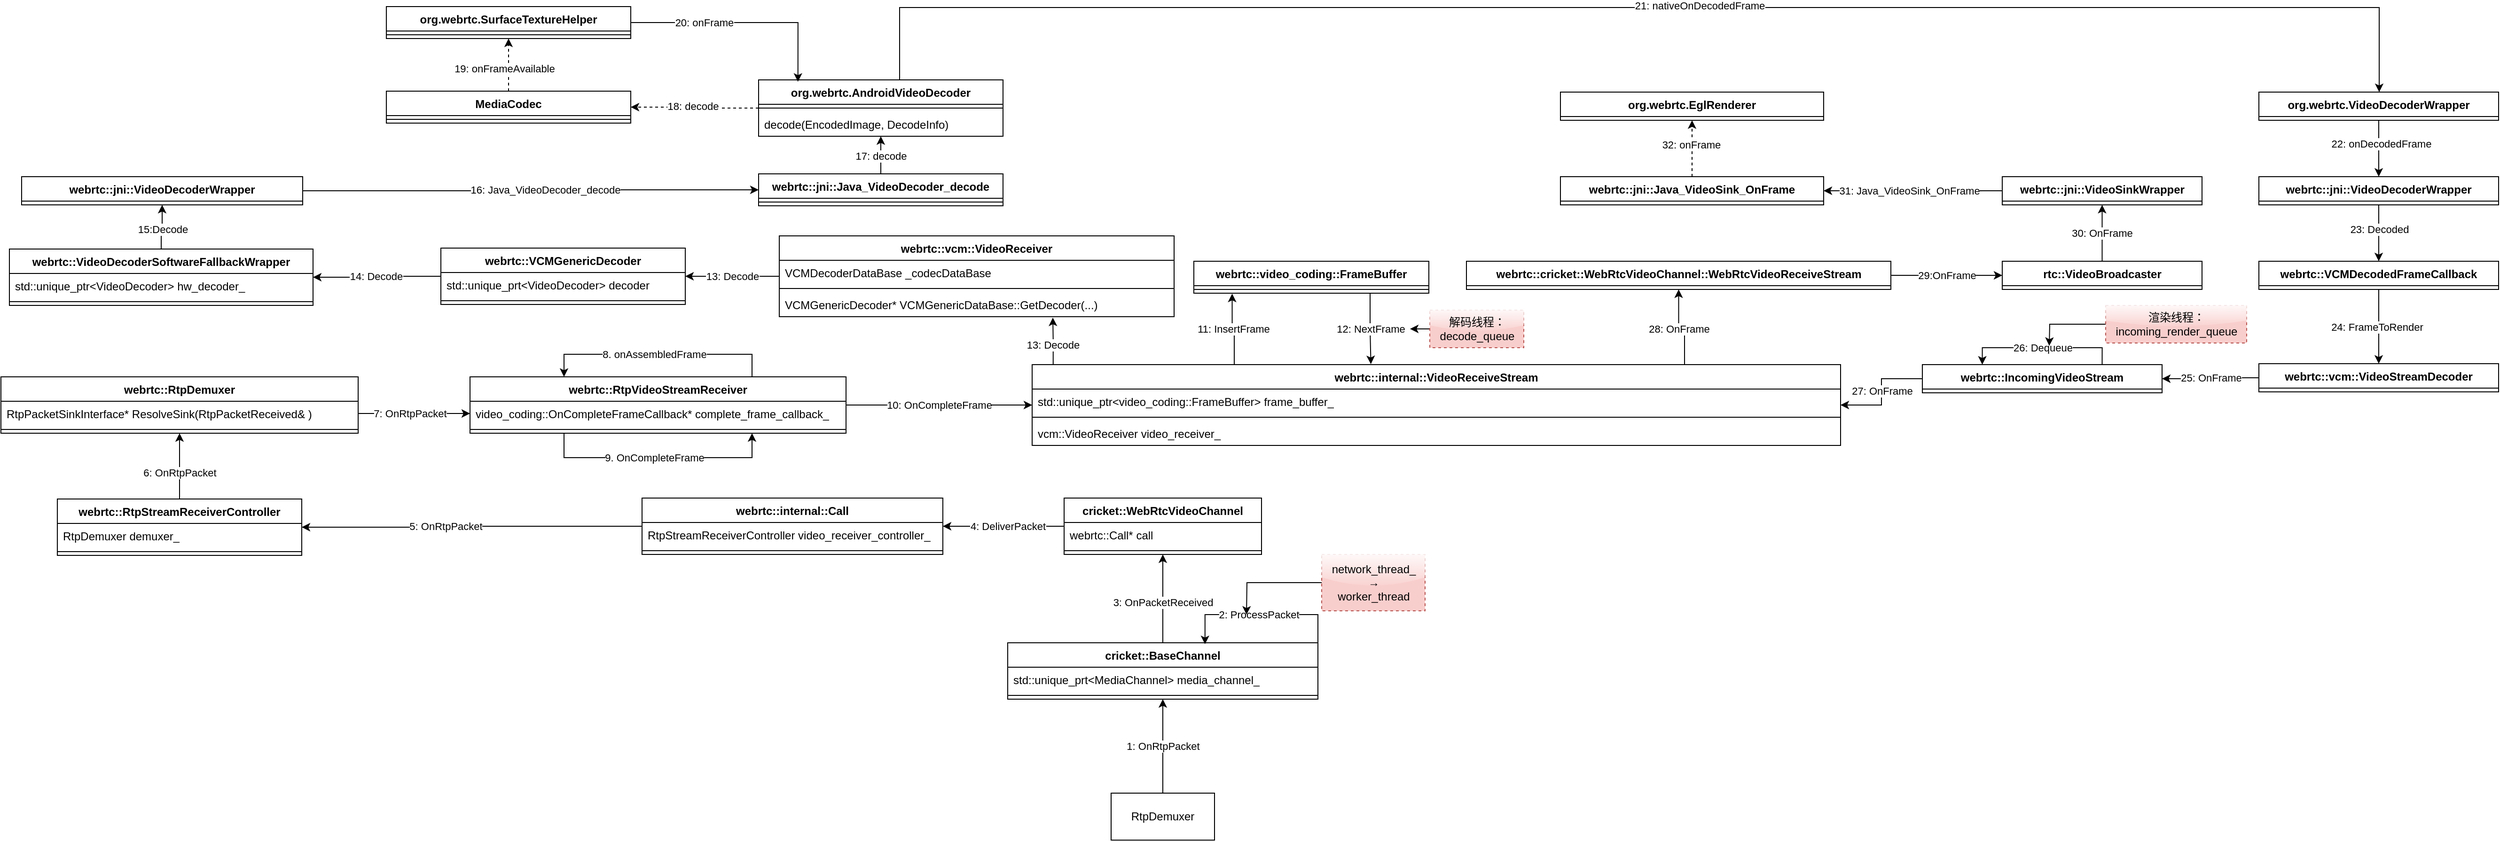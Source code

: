 <mxfile version="21.2.9" type="github">
  <diagram name="第 1 页" id="Y91na4Gqch_BXD1U8QAK">
    <mxGraphModel dx="2049" dy="1944" grid="1" gridSize="10" guides="1" tooltips="1" connect="1" arrows="1" fold="1" page="1" pageScale="1" pageWidth="827" pageHeight="1169" math="0" shadow="0">
      <root>
        <mxCell id="0" />
        <mxCell id="1" parent="0" />
        <mxCell id="4hhniNHDBgQG4xEoEFMH-8" style="edgeStyle=orthogonalEdgeStyle;rounded=0;orthogonalLoop=1;jettySize=auto;html=1;" edge="1" parent="1" source="WFpVP7fEPTeog7pK3lov-11" target="WFpVP7fEPTeog7pK3lov-22">
          <mxGeometry relative="1" as="geometry" />
        </mxCell>
        <mxCell id="4hhniNHDBgQG4xEoEFMH-9" value="3: OnPacketReceived" style="edgeLabel;html=1;align=center;verticalAlign=middle;resizable=0;points=[];" vertex="1" connectable="0" parent="4hhniNHDBgQG4xEoEFMH-8">
          <mxGeometry x="-0.074" relative="1" as="geometry">
            <mxPoint as="offset" />
          </mxGeometry>
        </mxCell>
        <mxCell id="WFpVP7fEPTeog7pK3lov-11" value="cricket::BaseChannel" style="swimlane;fontStyle=1;align=center;verticalAlign=top;childLayout=stackLayout;horizontal=1;startSize=26;horizontalStack=0;resizeParent=1;resizeParentMax=0;resizeLast=0;collapsible=1;marginBottom=0;whiteSpace=wrap;html=1;" parent="1" vertex="1">
          <mxGeometry x="732" y="666" width="330" height="60" as="geometry">
            <mxRectangle x="810" y="586" width="210" height="30" as="alternateBounds" />
          </mxGeometry>
        </mxCell>
        <mxCell id="WFpVP7fEPTeog7pK3lov-12" value="std::unique_prt&amp;lt;MediaChannel&amp;gt; media_channel_" style="text;strokeColor=none;fillColor=none;align=left;verticalAlign=top;spacingLeft=4;spacingRight=4;overflow=hidden;rotatable=0;points=[[0,0.5],[1,0.5]];portConstraint=eastwest;whiteSpace=wrap;html=1;" parent="WFpVP7fEPTeog7pK3lov-11" vertex="1">
          <mxGeometry y="26" width="330" height="26" as="geometry" />
        </mxCell>
        <mxCell id="WFpVP7fEPTeog7pK3lov-13" value="" style="line;strokeWidth=1;fillColor=none;align=left;verticalAlign=middle;spacingTop=-1;spacingLeft=3;spacingRight=3;rotatable=0;labelPosition=right;points=[];portConstraint=eastwest;strokeColor=inherit;" parent="WFpVP7fEPTeog7pK3lov-11" vertex="1">
          <mxGeometry y="52" width="330" height="8" as="geometry" />
        </mxCell>
        <mxCell id="WFpVP7fEPTeog7pK3lov-17" value="1: OnRtpPacket" style="edgeStyle=orthogonalEdgeStyle;rounded=0;orthogonalLoop=1;jettySize=auto;html=1;" parent="1" source="WFpVP7fEPTeog7pK3lov-16" target="WFpVP7fEPTeog7pK3lov-11" edge="1">
          <mxGeometry relative="1" as="geometry" />
        </mxCell>
        <mxCell id="WFpVP7fEPTeog7pK3lov-16" value="RtpDemuxer" style="html=1;whiteSpace=wrap;" parent="1" vertex="1">
          <mxGeometry x="842" y="826" width="110" height="50" as="geometry" />
        </mxCell>
        <mxCell id="WFpVP7fEPTeog7pK3lov-32" style="edgeStyle=orthogonalEdgeStyle;rounded=0;orthogonalLoop=1;jettySize=auto;html=1;" parent="1" source="WFpVP7fEPTeog7pK3lov-22" target="WFpVP7fEPTeog7pK3lov-28" edge="1">
          <mxGeometry relative="1" as="geometry" />
        </mxCell>
        <mxCell id="WFpVP7fEPTeog7pK3lov-33" value="4: DeliverPacket" style="edgeLabel;html=1;align=center;verticalAlign=middle;resizable=0;points=[];" parent="WFpVP7fEPTeog7pK3lov-32" vertex="1" connectable="0">
          <mxGeometry x="-0.257" y="2" relative="1" as="geometry">
            <mxPoint x="-12" y="-2" as="offset" />
          </mxGeometry>
        </mxCell>
        <mxCell id="WFpVP7fEPTeog7pK3lov-22" value="cricket::WebRtcVideoChannel" style="swimlane;fontStyle=1;align=center;verticalAlign=top;childLayout=stackLayout;horizontal=1;startSize=26;horizontalStack=0;resizeParent=1;resizeParentMax=0;resizeLast=0;collapsible=1;marginBottom=0;whiteSpace=wrap;html=1;" parent="1" vertex="1">
          <mxGeometry x="792" y="512" width="210" height="60" as="geometry">
            <mxRectangle x="800" y="461" width="230" height="30" as="alternateBounds" />
          </mxGeometry>
        </mxCell>
        <mxCell id="WFpVP7fEPTeog7pK3lov-23" value="webrtc::Call* call" style="text;strokeColor=none;fillColor=none;align=left;verticalAlign=top;spacingLeft=4;spacingRight=4;overflow=hidden;rotatable=0;points=[[0,0.5],[1,0.5]];portConstraint=eastwest;whiteSpace=wrap;html=1;" parent="WFpVP7fEPTeog7pK3lov-22" vertex="1">
          <mxGeometry y="26" width="210" height="26" as="geometry" />
        </mxCell>
        <mxCell id="WFpVP7fEPTeog7pK3lov-24" value="" style="line;strokeWidth=1;fillColor=none;align=left;verticalAlign=middle;spacingTop=-1;spacingLeft=3;spacingRight=3;rotatable=0;labelPosition=right;points=[];portConstraint=eastwest;strokeColor=inherit;" parent="WFpVP7fEPTeog7pK3lov-22" vertex="1">
          <mxGeometry y="52" width="210" height="8" as="geometry" />
        </mxCell>
        <mxCell id="WFpVP7fEPTeog7pK3lov-38" style="edgeStyle=orthogonalEdgeStyle;rounded=0;orthogonalLoop=1;jettySize=auto;html=1;" parent="1" source="WFpVP7fEPTeog7pK3lov-28" target="WFpVP7fEPTeog7pK3lov-34" edge="1">
          <mxGeometry relative="1" as="geometry" />
        </mxCell>
        <mxCell id="WFpVP7fEPTeog7pK3lov-39" value="5: OnRtpPacket" style="edgeLabel;html=1;align=center;verticalAlign=middle;resizable=0;points=[];" parent="WFpVP7fEPTeog7pK3lov-38" vertex="1" connectable="0">
          <mxGeometry x="0.217" y="-4" relative="1" as="geometry">
            <mxPoint x="11" y="3" as="offset" />
          </mxGeometry>
        </mxCell>
        <mxCell id="WFpVP7fEPTeog7pK3lov-28" value="webrtc::internal::Call" style="swimlane;fontStyle=1;align=center;verticalAlign=top;childLayout=stackLayout;horizontal=1;startSize=26;horizontalStack=0;resizeParent=1;resizeParentMax=0;resizeLast=0;collapsible=1;marginBottom=0;whiteSpace=wrap;html=1;" parent="1" vertex="1">
          <mxGeometry x="343" y="512" width="320" height="60" as="geometry">
            <mxRectangle x="350" y="461" width="200" height="30" as="alternateBounds" />
          </mxGeometry>
        </mxCell>
        <mxCell id="WFpVP7fEPTeog7pK3lov-29" value="RtpStreamReceiverController video_receiver_controller_" style="text;strokeColor=none;fillColor=none;align=left;verticalAlign=top;spacingLeft=4;spacingRight=4;overflow=hidden;rotatable=0;points=[[0,0.5],[1,0.5]];portConstraint=eastwest;whiteSpace=wrap;html=1;" parent="WFpVP7fEPTeog7pK3lov-28" vertex="1">
          <mxGeometry y="26" width="320" height="26" as="geometry" />
        </mxCell>
        <mxCell id="WFpVP7fEPTeog7pK3lov-30" value="" style="line;strokeWidth=1;fillColor=none;align=left;verticalAlign=middle;spacingTop=-1;spacingLeft=3;spacingRight=3;rotatable=0;labelPosition=right;points=[];portConstraint=eastwest;strokeColor=inherit;" parent="WFpVP7fEPTeog7pK3lov-28" vertex="1">
          <mxGeometry y="52" width="320" height="8" as="geometry" />
        </mxCell>
        <mxCell id="WFpVP7fEPTeog7pK3lov-44" style="edgeStyle=orthogonalEdgeStyle;rounded=0;orthogonalLoop=1;jettySize=auto;html=1;" parent="1" source="WFpVP7fEPTeog7pK3lov-34" target="WFpVP7fEPTeog7pK3lov-40" edge="1">
          <mxGeometry relative="1" as="geometry" />
        </mxCell>
        <mxCell id="WFpVP7fEPTeog7pK3lov-45" value="6: OnRtpPacket" style="edgeLabel;html=1;align=center;verticalAlign=middle;resizable=0;points=[];" parent="WFpVP7fEPTeog7pK3lov-44" vertex="1" connectable="0">
          <mxGeometry x="-0.18" relative="1" as="geometry">
            <mxPoint as="offset" />
          </mxGeometry>
        </mxCell>
        <mxCell id="WFpVP7fEPTeog7pK3lov-34" value="webrtc::RtpStreamReceiverController" style="swimlane;fontStyle=1;align=center;verticalAlign=top;childLayout=stackLayout;horizontal=1;startSize=26;horizontalStack=0;resizeParent=1;resizeParentMax=0;resizeLast=0;collapsible=1;marginBottom=0;whiteSpace=wrap;html=1;" parent="1" vertex="1">
          <mxGeometry x="-279" y="513" width="260" height="60" as="geometry">
            <mxRectangle x="-48" y="461" width="260" height="30" as="alternateBounds" />
          </mxGeometry>
        </mxCell>
        <mxCell id="WFpVP7fEPTeog7pK3lov-35" value="RtpDemuxer demuxer_" style="text;strokeColor=none;fillColor=none;align=left;verticalAlign=top;spacingLeft=4;spacingRight=4;overflow=hidden;rotatable=0;points=[[0,0.5],[1,0.5]];portConstraint=eastwest;whiteSpace=wrap;html=1;" parent="WFpVP7fEPTeog7pK3lov-34" vertex="1">
          <mxGeometry y="26" width="260" height="26" as="geometry" />
        </mxCell>
        <mxCell id="WFpVP7fEPTeog7pK3lov-36" value="" style="line;strokeWidth=1;fillColor=none;align=left;verticalAlign=middle;spacingTop=-1;spacingLeft=3;spacingRight=3;rotatable=0;labelPosition=right;points=[];portConstraint=eastwest;strokeColor=inherit;" parent="WFpVP7fEPTeog7pK3lov-34" vertex="1">
          <mxGeometry y="52" width="260" height="8" as="geometry" />
        </mxCell>
        <mxCell id="WFpVP7fEPTeog7pK3lov-40" value="webrtc::RtpDemuxer" style="swimlane;fontStyle=1;align=center;verticalAlign=top;childLayout=stackLayout;horizontal=1;startSize=26;horizontalStack=0;resizeParent=1;resizeParentMax=0;resizeLast=0;collapsible=1;marginBottom=0;whiteSpace=wrap;html=1;" parent="1" vertex="1">
          <mxGeometry x="-339" y="383" width="380" height="60" as="geometry">
            <mxRectangle x="-6" y="370" width="176" height="30" as="alternateBounds" />
          </mxGeometry>
        </mxCell>
        <mxCell id="WFpVP7fEPTeog7pK3lov-41" value="RtpPacketSinkInterface* ResolveSink(RtpPacketReceived&amp;amp; )" style="text;strokeColor=none;fillColor=none;align=left;verticalAlign=top;spacingLeft=4;spacingRight=4;overflow=hidden;rotatable=0;points=[[0,0.5],[1,0.5]];portConstraint=eastwest;whiteSpace=wrap;html=1;" parent="WFpVP7fEPTeog7pK3lov-40" vertex="1">
          <mxGeometry y="26" width="380" height="26" as="geometry" />
        </mxCell>
        <mxCell id="WFpVP7fEPTeog7pK3lov-42" value="" style="line;strokeWidth=1;fillColor=none;align=left;verticalAlign=middle;spacingTop=-1;spacingLeft=3;spacingRight=3;rotatable=0;labelPosition=right;points=[];portConstraint=eastwest;strokeColor=inherit;" parent="WFpVP7fEPTeog7pK3lov-40" vertex="1">
          <mxGeometry y="52" width="380" height="8" as="geometry" />
        </mxCell>
        <mxCell id="WFpVP7fEPTeog7pK3lov-56" value="10: OnCompleteFrame" style="edgeStyle=orthogonalEdgeStyle;rounded=0;orthogonalLoop=1;jettySize=auto;html=1;" parent="1" source="WFpVP7fEPTeog7pK3lov-46" target="WFpVP7fEPTeog7pK3lov-52" edge="1">
          <mxGeometry relative="1" as="geometry">
            <mxPoint x="880" y="385" as="targetPoint" />
          </mxGeometry>
        </mxCell>
        <mxCell id="WFpVP7fEPTeog7pK3lov-46" value="webrtc::RtpVideoStreamReceiver" style="swimlane;fontStyle=1;align=center;verticalAlign=top;childLayout=stackLayout;horizontal=1;startSize=26;horizontalStack=0;resizeParent=1;resizeParentMax=0;resizeLast=0;collapsible=1;marginBottom=0;whiteSpace=wrap;html=1;" parent="1" vertex="1">
          <mxGeometry x="160" y="383" width="400" height="60" as="geometry">
            <mxRectangle x="300" y="370" width="290" height="30" as="alternateBounds" />
          </mxGeometry>
        </mxCell>
        <mxCell id="WFpVP7fEPTeog7pK3lov-47" value="video_coding::OnCompleteFrameCallback* complete_frame_callback_" style="text;strokeColor=none;fillColor=none;align=left;verticalAlign=top;spacingLeft=4;spacingRight=4;overflow=hidden;rotatable=0;points=[[0,0.5],[1,0.5]];portConstraint=eastwest;whiteSpace=wrap;html=1;" parent="WFpVP7fEPTeog7pK3lov-46" vertex="1">
          <mxGeometry y="26" width="400" height="26" as="geometry" />
        </mxCell>
        <mxCell id="WFpVP7fEPTeog7pK3lov-48" value="" style="line;strokeWidth=1;fillColor=none;align=left;verticalAlign=middle;spacingTop=-1;spacingLeft=3;spacingRight=3;rotatable=0;labelPosition=right;points=[];portConstraint=eastwest;strokeColor=inherit;" parent="WFpVP7fEPTeog7pK3lov-46" vertex="1">
          <mxGeometry y="52" width="400" height="8" as="geometry" />
        </mxCell>
        <mxCell id="WFpVP7fEPTeog7pK3lov-175" style="edgeStyle=orthogonalEdgeStyle;rounded=0;orthogonalLoop=1;jettySize=auto;html=1;exitX=0.026;exitY=0.033;exitDx=0;exitDy=0;exitPerimeter=0;" parent="1" source="WFpVP7fEPTeog7pK3lov-52" edge="1">
          <mxGeometry relative="1" as="geometry">
            <mxPoint x="780" y="320" as="targetPoint" />
          </mxGeometry>
        </mxCell>
        <mxCell id="4hhniNHDBgQG4xEoEFMH-16" value="13: Decode" style="edgeLabel;html=1;align=center;verticalAlign=middle;resizable=0;points=[];" vertex="1" connectable="0" parent="WFpVP7fEPTeog7pK3lov-175">
          <mxGeometry x="0.261" y="1" relative="1" as="geometry">
            <mxPoint y="9" as="offset" />
          </mxGeometry>
        </mxCell>
        <mxCell id="WFpVP7fEPTeog7pK3lov-192" style="edgeStyle=orthogonalEdgeStyle;rounded=0;orthogonalLoop=1;jettySize=auto;html=1;exitX=0.807;exitY=0;exitDx=0;exitDy=0;exitPerimeter=0;" parent="1" source="WFpVP7fEPTeog7pK3lov-52" target="WFpVP7fEPTeog7pK3lov-187" edge="1">
          <mxGeometry relative="1" as="geometry" />
        </mxCell>
        <mxCell id="WFpVP7fEPTeog7pK3lov-193" value="28: OnFrame" style="edgeLabel;html=1;align=center;verticalAlign=middle;resizable=0;points=[];" parent="WFpVP7fEPTeog7pK3lov-192" vertex="1" connectable="0">
          <mxGeometry x="0.472" y="2" relative="1" as="geometry">
            <mxPoint x="2" y="19" as="offset" />
          </mxGeometry>
        </mxCell>
        <mxCell id="WFpVP7fEPTeog7pK3lov-223" value="11: InsertFrame" style="edgeStyle=orthogonalEdgeStyle;rounded=0;orthogonalLoop=1;jettySize=auto;html=1;exitX=0.25;exitY=0;exitDx=0;exitDy=0;entryX=0.163;entryY=1.063;entryDx=0;entryDy=0;entryPerimeter=0;" parent="1" source="WFpVP7fEPTeog7pK3lov-52" edge="1" target="WFpVP7fEPTeog7pK3lov-81">
          <mxGeometry relative="1" as="geometry">
            <mxPoint x="972" y="300" as="targetPoint" />
          </mxGeometry>
        </mxCell>
        <mxCell id="WFpVP7fEPTeog7pK3lov-52" value="webrtc::internal::VideoReceiveStream" style="swimlane;fontStyle=1;align=center;verticalAlign=top;childLayout=stackLayout;horizontal=1;startSize=26;horizontalStack=0;resizeParent=1;resizeParentMax=0;resizeLast=0;collapsible=1;marginBottom=0;whiteSpace=wrap;html=1;" parent="1" vertex="1">
          <mxGeometry x="758" y="370" width="860" height="86" as="geometry">
            <mxRectangle x="760" y="370" width="850" height="30" as="alternateBounds" />
          </mxGeometry>
        </mxCell>
        <mxCell id="WFpVP7fEPTeog7pK3lov-53" value="std::unique_ptr&amp;lt;video_coding::FrameBuffer&amp;gt; frame_buffer_" style="text;strokeColor=none;fillColor=none;align=left;verticalAlign=top;spacingLeft=4;spacingRight=4;overflow=hidden;rotatable=0;points=[[0,0.5],[1,0.5]];portConstraint=eastwest;whiteSpace=wrap;html=1;" parent="WFpVP7fEPTeog7pK3lov-52" vertex="1">
          <mxGeometry y="26" width="860" height="26" as="geometry" />
        </mxCell>
        <mxCell id="WFpVP7fEPTeog7pK3lov-54" value="" style="line;strokeWidth=1;fillColor=none;align=left;verticalAlign=middle;spacingTop=-1;spacingLeft=3;spacingRight=3;rotatable=0;labelPosition=right;points=[];portConstraint=eastwest;strokeColor=inherit;" parent="WFpVP7fEPTeog7pK3lov-52" vertex="1">
          <mxGeometry y="52" width="860" height="8" as="geometry" />
        </mxCell>
        <mxCell id="WFpVP7fEPTeog7pK3lov-55" value="vcm::VideoReceiver video_receiver_" style="text;strokeColor=none;fillColor=none;align=left;verticalAlign=top;spacingLeft=4;spacingRight=4;overflow=hidden;rotatable=0;points=[[0,0.5],[1,0.5]];portConstraint=eastwest;whiteSpace=wrap;html=1;" parent="WFpVP7fEPTeog7pK3lov-52" vertex="1">
          <mxGeometry y="60" width="860" height="26" as="geometry" />
        </mxCell>
        <mxCell id="WFpVP7fEPTeog7pK3lov-78" value="13: Decode" style="edgeStyle=orthogonalEdgeStyle;rounded=0;orthogonalLoop=1;jettySize=auto;html=1;" parent="1" source="WFpVP7fEPTeog7pK3lov-68" target="WFpVP7fEPTeog7pK3lov-74" edge="1">
          <mxGeometry relative="1" as="geometry" />
        </mxCell>
        <mxCell id="WFpVP7fEPTeog7pK3lov-68" value="webrtc::vcm::VideoReceiver" style="swimlane;fontStyle=1;align=center;verticalAlign=top;childLayout=stackLayout;horizontal=1;startSize=26;horizontalStack=0;resizeParent=1;resizeParentMax=0;resizeLast=0;collapsible=1;marginBottom=0;whiteSpace=wrap;html=1;" parent="1" vertex="1">
          <mxGeometry x="489" y="233" width="420" height="86" as="geometry">
            <mxRectangle x="650" y="260" width="263" height="30" as="alternateBounds" />
          </mxGeometry>
        </mxCell>
        <mxCell id="WFpVP7fEPTeog7pK3lov-69" value="VCMDecoderDataBase _codecDataBase" style="text;strokeColor=none;fillColor=none;align=left;verticalAlign=top;spacingLeft=4;spacingRight=4;overflow=hidden;rotatable=0;points=[[0,0.5],[1,0.5]];portConstraint=eastwest;whiteSpace=wrap;html=1;" parent="WFpVP7fEPTeog7pK3lov-68" vertex="1">
          <mxGeometry y="26" width="420" height="26" as="geometry" />
        </mxCell>
        <mxCell id="WFpVP7fEPTeog7pK3lov-70" value="" style="line;strokeWidth=1;fillColor=none;align=left;verticalAlign=middle;spacingTop=-1;spacingLeft=3;spacingRight=3;rotatable=0;labelPosition=right;points=[];portConstraint=eastwest;strokeColor=inherit;" parent="WFpVP7fEPTeog7pK3lov-68" vertex="1">
          <mxGeometry y="52" width="420" height="8" as="geometry" />
        </mxCell>
        <mxCell id="WFpVP7fEPTeog7pK3lov-71" value="VCMGenericDecoder* VCMGenericDataBase::GetDecoder(...)" style="text;strokeColor=none;fillColor=none;align=left;verticalAlign=top;spacingLeft=4;spacingRight=4;overflow=hidden;rotatable=0;points=[[0,0.5],[1,0.5]];portConstraint=eastwest;whiteSpace=wrap;html=1;" parent="WFpVP7fEPTeog7pK3lov-68" vertex="1">
          <mxGeometry y="60" width="420" height="26" as="geometry" />
        </mxCell>
        <mxCell id="WFpVP7fEPTeog7pK3lov-101" style="edgeStyle=orthogonalEdgeStyle;rounded=0;orthogonalLoop=1;jettySize=auto;html=1;" parent="1" source="WFpVP7fEPTeog7pK3lov-74" target="WFpVP7fEPTeog7pK3lov-97" edge="1">
          <mxGeometry relative="1" as="geometry" />
        </mxCell>
        <mxCell id="WFpVP7fEPTeog7pK3lov-102" value="14: Decode" style="edgeLabel;html=1;align=center;verticalAlign=middle;resizable=0;points=[];" parent="WFpVP7fEPTeog7pK3lov-101" vertex="1" connectable="0">
          <mxGeometry x="-0.148" y="4" relative="1" as="geometry">
            <mxPoint x="-11" y="-4" as="offset" />
          </mxGeometry>
        </mxCell>
        <mxCell id="WFpVP7fEPTeog7pK3lov-74" value="webrtc::VCMGenericDecoder" style="swimlane;fontStyle=1;align=center;verticalAlign=top;childLayout=stackLayout;horizontal=1;startSize=26;horizontalStack=0;resizeParent=1;resizeParentMax=0;resizeLast=0;collapsible=1;marginBottom=0;whiteSpace=wrap;html=1;" parent="1" vertex="1">
          <mxGeometry x="129" y="246" width="260" height="60" as="geometry">
            <mxRectangle x="140" y="260" width="203" height="30" as="alternateBounds" />
          </mxGeometry>
        </mxCell>
        <mxCell id="WFpVP7fEPTeog7pK3lov-75" value="std::unique_prt&amp;lt;VideoDecoder&amp;gt; decoder" style="text;strokeColor=none;fillColor=none;align=left;verticalAlign=top;spacingLeft=4;spacingRight=4;overflow=hidden;rotatable=0;points=[[0,0.5],[1,0.5]];portConstraint=eastwest;whiteSpace=wrap;html=1;" parent="WFpVP7fEPTeog7pK3lov-74" vertex="1">
          <mxGeometry y="26" width="260" height="26" as="geometry" />
        </mxCell>
        <mxCell id="WFpVP7fEPTeog7pK3lov-76" value="" style="line;strokeWidth=1;fillColor=none;align=left;verticalAlign=middle;spacingTop=-1;spacingLeft=3;spacingRight=3;rotatable=0;labelPosition=right;points=[];portConstraint=eastwest;strokeColor=inherit;" parent="WFpVP7fEPTeog7pK3lov-74" vertex="1">
          <mxGeometry y="52" width="260" height="8" as="geometry" />
        </mxCell>
        <mxCell id="4hhniNHDBgQG4xEoEFMH-14" value="12: NextFrame" style="edgeStyle=orthogonalEdgeStyle;rounded=0;orthogonalLoop=1;jettySize=auto;html=1;exitX=0.75;exitY=1;exitDx=0;exitDy=0;entryX=0.419;entryY=-0.006;entryDx=0;entryDy=0;entryPerimeter=0;" edge="1" parent="1" source="WFpVP7fEPTeog7pK3lov-79" target="WFpVP7fEPTeog7pK3lov-52">
          <mxGeometry relative="1" as="geometry" />
        </mxCell>
        <mxCell id="WFpVP7fEPTeog7pK3lov-79" value="webrtc::video_coding::FrameBuffer" style="swimlane;fontStyle=1;align=center;verticalAlign=top;childLayout=stackLayout;horizontal=1;startSize=26;horizontalStack=0;resizeParent=1;resizeParentMax=0;resizeLast=0;collapsible=1;marginBottom=0;whiteSpace=wrap;html=1;" parent="1" vertex="1">
          <mxGeometry x="930" y="260" width="250" height="34" as="geometry">
            <mxRectangle x="930" y="260" width="240" height="30" as="alternateBounds" />
          </mxGeometry>
        </mxCell>
        <mxCell id="WFpVP7fEPTeog7pK3lov-81" value="" style="line;strokeWidth=1;fillColor=none;align=left;verticalAlign=middle;spacingTop=-1;spacingLeft=3;spacingRight=3;rotatable=0;labelPosition=right;points=[];portConstraint=eastwest;strokeColor=inherit;" parent="WFpVP7fEPTeog7pK3lov-79" vertex="1">
          <mxGeometry y="26" width="250" height="8" as="geometry" />
        </mxCell>
        <mxCell id="WFpVP7fEPTeog7pK3lov-107" style="edgeStyle=orthogonalEdgeStyle;rounded=0;orthogonalLoop=1;jettySize=auto;html=1;" parent="1" source="WFpVP7fEPTeog7pK3lov-97" target="WFpVP7fEPTeog7pK3lov-103" edge="1">
          <mxGeometry relative="1" as="geometry" />
        </mxCell>
        <mxCell id="WFpVP7fEPTeog7pK3lov-108" value="15:Decode" style="edgeLabel;html=1;align=center;verticalAlign=middle;resizable=0;points=[];" parent="WFpVP7fEPTeog7pK3lov-107" vertex="1" connectable="0">
          <mxGeometry x="-0.017" y="-2" relative="1" as="geometry">
            <mxPoint x="1" as="offset" />
          </mxGeometry>
        </mxCell>
        <mxCell id="WFpVP7fEPTeog7pK3lov-97" value="webrtc::VideoDecoderSoftwareFallbackWrapper" style="swimlane;fontStyle=1;align=center;verticalAlign=top;childLayout=stackLayout;horizontal=1;startSize=26;horizontalStack=0;resizeParent=1;resizeParentMax=0;resizeLast=0;collapsible=1;marginBottom=0;whiteSpace=wrap;html=1;" parent="1" vertex="1">
          <mxGeometry x="-330" y="247" width="323" height="60" as="geometry">
            <mxRectangle x="-267" y="262" width="299" height="30" as="alternateBounds" />
          </mxGeometry>
        </mxCell>
        <mxCell id="WFpVP7fEPTeog7pK3lov-98" value="std::unique_ptr&amp;lt;VideoDecoder&amp;gt; hw_decoder_" style="text;strokeColor=none;fillColor=none;align=left;verticalAlign=top;spacingLeft=4;spacingRight=4;overflow=hidden;rotatable=0;points=[[0,0.5],[1,0.5]];portConstraint=eastwest;whiteSpace=wrap;html=1;" parent="WFpVP7fEPTeog7pK3lov-97" vertex="1">
          <mxGeometry y="26" width="323" height="26" as="geometry" />
        </mxCell>
        <mxCell id="WFpVP7fEPTeog7pK3lov-99" value="" style="line;strokeWidth=1;fillColor=none;align=left;verticalAlign=middle;spacingTop=-1;spacingLeft=3;spacingRight=3;rotatable=0;labelPosition=right;points=[];portConstraint=eastwest;strokeColor=inherit;" parent="WFpVP7fEPTeog7pK3lov-97" vertex="1">
          <mxGeometry y="52" width="323" height="8" as="geometry" />
        </mxCell>
        <mxCell id="WFpVP7fEPTeog7pK3lov-113" style="edgeStyle=orthogonalEdgeStyle;rounded=0;orthogonalLoop=1;jettySize=auto;html=1;" parent="1" source="WFpVP7fEPTeog7pK3lov-103" target="WFpVP7fEPTeog7pK3lov-109" edge="1">
          <mxGeometry relative="1" as="geometry">
            <mxPoint x="246" y="185" as="targetPoint" />
          </mxGeometry>
        </mxCell>
        <mxCell id="WFpVP7fEPTeog7pK3lov-114" value="16: Java_VideoDecoder_decode" style="edgeLabel;html=1;align=center;verticalAlign=middle;resizable=0;points=[];" parent="WFpVP7fEPTeog7pK3lov-113" vertex="1" connectable="0">
          <mxGeometry x="0.099" y="1" relative="1" as="geometry">
            <mxPoint x="-8" y="1" as="offset" />
          </mxGeometry>
        </mxCell>
        <mxCell id="WFpVP7fEPTeog7pK3lov-103" value="webrtc::jni::VideoDecoderWrapper" style="swimlane;fontStyle=1;align=center;verticalAlign=top;childLayout=stackLayout;horizontal=1;startSize=26;horizontalStack=0;resizeParent=1;resizeParentMax=0;resizeLast=0;collapsible=1;marginBottom=0;whiteSpace=wrap;html=1;" parent="1" vertex="1" collapsed="1">
          <mxGeometry x="-317" y="170" width="299" height="30" as="geometry">
            <mxRectangle x="200" y="460" width="260" height="86" as="alternateBounds" />
          </mxGeometry>
        </mxCell>
        <mxCell id="WFpVP7fEPTeog7pK3lov-104" value="+ field: type" style="text;strokeColor=none;fillColor=none;align=left;verticalAlign=top;spacingLeft=4;spacingRight=4;overflow=hidden;rotatable=0;points=[[0,0.5],[1,0.5]];portConstraint=eastwest;whiteSpace=wrap;html=1;" parent="WFpVP7fEPTeog7pK3lov-103" vertex="1">
          <mxGeometry y="26" width="260" height="26" as="geometry" />
        </mxCell>
        <mxCell id="WFpVP7fEPTeog7pK3lov-105" value="" style="line;strokeWidth=1;fillColor=none;align=left;verticalAlign=middle;spacingTop=-1;spacingLeft=3;spacingRight=3;rotatable=0;labelPosition=right;points=[];portConstraint=eastwest;strokeColor=inherit;" parent="WFpVP7fEPTeog7pK3lov-103" vertex="1">
          <mxGeometry y="52" width="260" height="8" as="geometry" />
        </mxCell>
        <mxCell id="WFpVP7fEPTeog7pK3lov-106" value="+ method(type): type" style="text;strokeColor=none;fillColor=none;align=left;verticalAlign=top;spacingLeft=4;spacingRight=4;overflow=hidden;rotatable=0;points=[[0,0.5],[1,0.5]];portConstraint=eastwest;whiteSpace=wrap;html=1;" parent="WFpVP7fEPTeog7pK3lov-103" vertex="1">
          <mxGeometry y="60" width="260" height="26" as="geometry" />
        </mxCell>
        <mxCell id="WFpVP7fEPTeog7pK3lov-217" style="edgeStyle=orthogonalEdgeStyle;rounded=0;orthogonalLoop=1;jettySize=auto;html=1;" parent="1" source="WFpVP7fEPTeog7pK3lov-109" target="WFpVP7fEPTeog7pK3lov-115" edge="1">
          <mxGeometry relative="1" as="geometry" />
        </mxCell>
        <mxCell id="WFpVP7fEPTeog7pK3lov-218" value="17: decode" style="edgeLabel;html=1;align=center;verticalAlign=middle;resizable=0;points=[];" parent="WFpVP7fEPTeog7pK3lov-217" vertex="1" connectable="0">
          <mxGeometry x="-0.237" y="-1" relative="1" as="geometry">
            <mxPoint x="-1" y="-4" as="offset" />
          </mxGeometry>
        </mxCell>
        <mxCell id="WFpVP7fEPTeog7pK3lov-109" value="webrtc::jni::Java_VideoDecoder_decode" style="swimlane;fontStyle=1;align=center;verticalAlign=top;childLayout=stackLayout;horizontal=1;startSize=26;horizontalStack=0;resizeParent=1;resizeParentMax=0;resizeLast=0;collapsible=1;marginBottom=0;whiteSpace=wrap;html=1;" parent="1" vertex="1">
          <mxGeometry x="467" y="167" width="260" height="34" as="geometry">
            <mxRectangle x="467" y="170" width="299" height="30" as="alternateBounds" />
          </mxGeometry>
        </mxCell>
        <mxCell id="WFpVP7fEPTeog7pK3lov-111" value="" style="line;strokeWidth=1;fillColor=none;align=left;verticalAlign=middle;spacingTop=-1;spacingLeft=3;spacingRight=3;rotatable=0;labelPosition=right;points=[];portConstraint=eastwest;strokeColor=inherit;" parent="WFpVP7fEPTeog7pK3lov-109" vertex="1">
          <mxGeometry y="26" width="260" height="8" as="geometry" />
        </mxCell>
        <mxCell id="WFpVP7fEPTeog7pK3lov-128" style="edgeStyle=orthogonalEdgeStyle;rounded=0;orthogonalLoop=1;jettySize=auto;html=1;dashed=1;" parent="1" source="WFpVP7fEPTeog7pK3lov-115" target="WFpVP7fEPTeog7pK3lov-124" edge="1">
          <mxGeometry relative="1" as="geometry" />
        </mxCell>
        <mxCell id="WFpVP7fEPTeog7pK3lov-129" value="18: decode" style="edgeLabel;html=1;align=center;verticalAlign=middle;resizable=0;points=[];" parent="WFpVP7fEPTeog7pK3lov-128" vertex="1" connectable="0">
          <mxGeometry x="-0.04" y="-1" relative="1" as="geometry">
            <mxPoint x="-4" y="-1" as="offset" />
          </mxGeometry>
        </mxCell>
        <mxCell id="WFpVP7fEPTeog7pK3lov-253" style="edgeStyle=orthogonalEdgeStyle;rounded=0;orthogonalLoop=1;jettySize=auto;html=1;" parent="1" source="WFpVP7fEPTeog7pK3lov-115" target="WFpVP7fEPTeog7pK3lov-140" edge="1">
          <mxGeometry relative="1" as="geometry">
            <Array as="points">
              <mxPoint x="617" y="-10" />
              <mxPoint x="2191" y="-10" />
            </Array>
          </mxGeometry>
        </mxCell>
        <mxCell id="WFpVP7fEPTeog7pK3lov-254" value="21: nativeOnDecodedFrame" style="edgeLabel;html=1;align=center;verticalAlign=middle;resizable=0;points=[];" parent="WFpVP7fEPTeog7pK3lov-253" vertex="1" connectable="0">
          <mxGeometry x="-0.313" y="3" relative="1" as="geometry">
            <mxPoint x="330" y="1" as="offset" />
          </mxGeometry>
        </mxCell>
        <mxCell id="WFpVP7fEPTeog7pK3lov-115" value="org.webrtc.AndroidVideoDecoder" style="swimlane;fontStyle=1;align=center;verticalAlign=top;childLayout=stackLayout;horizontal=1;startSize=26;horizontalStack=0;resizeParent=1;resizeParentMax=0;resizeLast=0;collapsible=1;marginBottom=0;whiteSpace=wrap;html=1;" parent="1" vertex="1">
          <mxGeometry x="467" y="67" width="260" height="60" as="geometry">
            <mxRectangle x="489" y="79" width="255" height="30" as="alternateBounds" />
          </mxGeometry>
        </mxCell>
        <mxCell id="WFpVP7fEPTeog7pK3lov-117" value="" style="line;strokeWidth=1;fillColor=none;align=left;verticalAlign=middle;spacingTop=-1;spacingLeft=3;spacingRight=3;rotatable=0;labelPosition=right;points=[];portConstraint=eastwest;strokeColor=inherit;" parent="WFpVP7fEPTeog7pK3lov-115" vertex="1">
          <mxGeometry y="26" width="260" height="8" as="geometry" />
        </mxCell>
        <mxCell id="WFpVP7fEPTeog7pK3lov-118" value="decode(EncodedImage, DecodeInfo)" style="text;strokeColor=none;fillColor=none;align=left;verticalAlign=top;spacingLeft=4;spacingRight=4;overflow=hidden;rotatable=0;points=[[0,0.5],[1,0.5]];portConstraint=eastwest;whiteSpace=wrap;html=1;" parent="WFpVP7fEPTeog7pK3lov-115" vertex="1">
          <mxGeometry y="34" width="260" height="26" as="geometry" />
        </mxCell>
        <mxCell id="WFpVP7fEPTeog7pK3lov-135" style="edgeStyle=orthogonalEdgeStyle;rounded=0;orthogonalLoop=1;jettySize=auto;html=1;dashed=1;" parent="1" source="WFpVP7fEPTeog7pK3lov-124" target="WFpVP7fEPTeog7pK3lov-131" edge="1">
          <mxGeometry relative="1" as="geometry" />
        </mxCell>
        <mxCell id="WFpVP7fEPTeog7pK3lov-136" value="19:&amp;nbsp;onFrameAvailable&amp;nbsp;" style="edgeLabel;html=1;align=center;verticalAlign=middle;resizable=0;points=[];" parent="WFpVP7fEPTeog7pK3lov-135" vertex="1" connectable="0">
          <mxGeometry x="-0.1" y="4" relative="1" as="geometry">
            <mxPoint x="1" y="1" as="offset" />
          </mxGeometry>
        </mxCell>
        <mxCell id="WFpVP7fEPTeog7pK3lov-124" value="MediaCodec" style="swimlane;fontStyle=1;align=center;verticalAlign=top;childLayout=stackLayout;horizontal=1;startSize=26;horizontalStack=0;resizeParent=1;resizeParentMax=0;resizeLast=0;collapsible=1;marginBottom=0;whiteSpace=wrap;html=1;" parent="1" vertex="1">
          <mxGeometry x="71" y="79" width="260" height="34" as="geometry">
            <mxRectangle x="139" y="79" width="125" height="30" as="alternateBounds" />
          </mxGeometry>
        </mxCell>
        <mxCell id="WFpVP7fEPTeog7pK3lov-126" value="" style="line;strokeWidth=1;fillColor=none;align=left;verticalAlign=middle;spacingTop=-1;spacingLeft=3;spacingRight=3;rotatable=0;labelPosition=right;points=[];portConstraint=eastwest;strokeColor=inherit;" parent="WFpVP7fEPTeog7pK3lov-124" vertex="1">
          <mxGeometry y="26" width="260" height="8" as="geometry" />
        </mxCell>
        <mxCell id="WFpVP7fEPTeog7pK3lov-226" style="edgeStyle=orthogonalEdgeStyle;rounded=0;orthogonalLoop=1;jettySize=auto;html=1;entryX=0.161;entryY=0.033;entryDx=0;entryDy=0;entryPerimeter=0;" parent="1" source="WFpVP7fEPTeog7pK3lov-131" target="WFpVP7fEPTeog7pK3lov-115" edge="1">
          <mxGeometry relative="1" as="geometry" />
        </mxCell>
        <mxCell id="WFpVP7fEPTeog7pK3lov-227" value="20: onFrame" style="edgeLabel;html=1;align=center;verticalAlign=middle;resizable=0;points=[];" parent="WFpVP7fEPTeog7pK3lov-226" vertex="1" connectable="0">
          <mxGeometry x="0.314" y="-1" relative="1" as="geometry">
            <mxPoint x="-81" y="-1" as="offset" />
          </mxGeometry>
        </mxCell>
        <mxCell id="WFpVP7fEPTeog7pK3lov-131" value="org.webrtc.SurfaceTextureHelper" style="swimlane;fontStyle=1;align=center;verticalAlign=top;childLayout=stackLayout;horizontal=1;startSize=26;horizontalStack=0;resizeParent=1;resizeParentMax=0;resizeLast=0;collapsible=1;marginBottom=0;whiteSpace=wrap;html=1;" parent="1" vertex="1">
          <mxGeometry x="71" y="-11" width="260" height="34" as="geometry">
            <mxRectangle x="74" y="-11" width="255" height="30" as="alternateBounds" />
          </mxGeometry>
        </mxCell>
        <mxCell id="WFpVP7fEPTeog7pK3lov-133" value="" style="line;strokeWidth=1;fillColor=none;align=left;verticalAlign=middle;spacingTop=-1;spacingLeft=3;spacingRight=3;rotatable=0;labelPosition=right;points=[];portConstraint=eastwest;strokeColor=inherit;" parent="WFpVP7fEPTeog7pK3lov-131" vertex="1">
          <mxGeometry y="26" width="260" height="8" as="geometry" />
        </mxCell>
        <mxCell id="WFpVP7fEPTeog7pK3lov-150" style="edgeStyle=orthogonalEdgeStyle;rounded=0;orthogonalLoop=1;jettySize=auto;html=1;" parent="1" source="WFpVP7fEPTeog7pK3lov-140" target="WFpVP7fEPTeog7pK3lov-146" edge="1">
          <mxGeometry relative="1" as="geometry" />
        </mxCell>
        <mxCell id="WFpVP7fEPTeog7pK3lov-151" value="22: onDecodedFrame" style="edgeLabel;html=1;align=center;verticalAlign=middle;resizable=0;points=[];" parent="WFpVP7fEPTeog7pK3lov-150" vertex="1" connectable="0">
          <mxGeometry x="-0.183" y="2" relative="1" as="geometry">
            <mxPoint as="offset" />
          </mxGeometry>
        </mxCell>
        <mxCell id="WFpVP7fEPTeog7pK3lov-140" value="org.webrtc.VideoDecoderWrapper" style="swimlane;fontStyle=1;align=center;verticalAlign=top;childLayout=stackLayout;horizontal=1;startSize=26;horizontalStack=0;resizeParent=1;resizeParentMax=0;resizeLast=0;collapsible=1;marginBottom=0;whiteSpace=wrap;html=1;" parent="1" vertex="1" collapsed="1">
          <mxGeometry x="2063" y="80" width="255" height="30" as="geometry">
            <mxRectangle x="2063" y="80" width="260" height="86" as="alternateBounds" />
          </mxGeometry>
        </mxCell>
        <mxCell id="WFpVP7fEPTeog7pK3lov-141" value="+ field: type" style="text;strokeColor=none;fillColor=none;align=left;verticalAlign=top;spacingLeft=4;spacingRight=4;overflow=hidden;rotatable=0;points=[[0,0.5],[1,0.5]];portConstraint=eastwest;whiteSpace=wrap;html=1;" parent="WFpVP7fEPTeog7pK3lov-140" vertex="1">
          <mxGeometry y="26" width="260" height="26" as="geometry" />
        </mxCell>
        <mxCell id="WFpVP7fEPTeog7pK3lov-142" value="" style="line;strokeWidth=1;fillColor=none;align=left;verticalAlign=middle;spacingTop=-1;spacingLeft=3;spacingRight=3;rotatable=0;labelPosition=right;points=[];portConstraint=eastwest;strokeColor=inherit;" parent="WFpVP7fEPTeog7pK3lov-140" vertex="1">
          <mxGeometry y="52" width="260" height="8" as="geometry" />
        </mxCell>
        <mxCell id="WFpVP7fEPTeog7pK3lov-143" value="+ method(type): type" style="text;strokeColor=none;fillColor=none;align=left;verticalAlign=top;spacingLeft=4;spacingRight=4;overflow=hidden;rotatable=0;points=[[0,0.5],[1,0.5]];portConstraint=eastwest;whiteSpace=wrap;html=1;" parent="WFpVP7fEPTeog7pK3lov-140" vertex="1">
          <mxGeometry y="60" width="260" height="26" as="geometry" />
        </mxCell>
        <mxCell id="WFpVP7fEPTeog7pK3lov-156" style="edgeStyle=orthogonalEdgeStyle;rounded=0;orthogonalLoop=1;jettySize=auto;html=1;" parent="1" source="WFpVP7fEPTeog7pK3lov-146" target="WFpVP7fEPTeog7pK3lov-152" edge="1">
          <mxGeometry relative="1" as="geometry" />
        </mxCell>
        <mxCell id="WFpVP7fEPTeog7pK3lov-158" value="23: Decoded" style="edgeLabel;html=1;align=center;verticalAlign=middle;resizable=0;points=[];" parent="WFpVP7fEPTeog7pK3lov-156" vertex="1" connectable="0">
          <mxGeometry x="-0.15" relative="1" as="geometry">
            <mxPoint as="offset" />
          </mxGeometry>
        </mxCell>
        <mxCell id="WFpVP7fEPTeog7pK3lov-146" value="webrtc::jni::VideoDecoderWrapper" style="swimlane;fontStyle=1;align=center;verticalAlign=top;childLayout=stackLayout;horizontal=1;startSize=26;horizontalStack=0;resizeParent=1;resizeParentMax=0;resizeLast=0;collapsible=1;marginBottom=0;whiteSpace=wrap;html=1;" parent="1" vertex="1" collapsed="1">
          <mxGeometry x="2063" y="170" width="255" height="30" as="geometry">
            <mxRectangle x="628" y="90" width="260" height="86" as="alternateBounds" />
          </mxGeometry>
        </mxCell>
        <mxCell id="WFpVP7fEPTeog7pK3lov-147" value="+ field: type" style="text;strokeColor=none;fillColor=none;align=left;verticalAlign=top;spacingLeft=4;spacingRight=4;overflow=hidden;rotatable=0;points=[[0,0.5],[1,0.5]];portConstraint=eastwest;whiteSpace=wrap;html=1;" parent="WFpVP7fEPTeog7pK3lov-146" vertex="1">
          <mxGeometry y="26" width="260" height="26" as="geometry" />
        </mxCell>
        <mxCell id="WFpVP7fEPTeog7pK3lov-148" value="" style="line;strokeWidth=1;fillColor=none;align=left;verticalAlign=middle;spacingTop=-1;spacingLeft=3;spacingRight=3;rotatable=0;labelPosition=right;points=[];portConstraint=eastwest;strokeColor=inherit;" parent="WFpVP7fEPTeog7pK3lov-146" vertex="1">
          <mxGeometry y="52" width="260" height="8" as="geometry" />
        </mxCell>
        <mxCell id="WFpVP7fEPTeog7pK3lov-149" value="+ method(type): type" style="text;strokeColor=none;fillColor=none;align=left;verticalAlign=top;spacingLeft=4;spacingRight=4;overflow=hidden;rotatable=0;points=[[0,0.5],[1,0.5]];portConstraint=eastwest;whiteSpace=wrap;html=1;" parent="WFpVP7fEPTeog7pK3lov-146" vertex="1">
          <mxGeometry y="60" width="260" height="26" as="geometry" />
        </mxCell>
        <mxCell id="WFpVP7fEPTeog7pK3lov-163" style="edgeStyle=orthogonalEdgeStyle;rounded=0;orthogonalLoop=1;jettySize=auto;html=1;" parent="1" source="WFpVP7fEPTeog7pK3lov-152" target="WFpVP7fEPTeog7pK3lov-159" edge="1">
          <mxGeometry relative="1" as="geometry" />
        </mxCell>
        <mxCell id="WFpVP7fEPTeog7pK3lov-164" value="24:&amp;nbsp;FrameToRender&amp;nbsp;" style="edgeLabel;html=1;align=center;verticalAlign=middle;resizable=0;points=[];" parent="WFpVP7fEPTeog7pK3lov-163" vertex="1" connectable="0">
          <mxGeometry x="0.013" y="-1" relative="1" as="geometry">
            <mxPoint as="offset" />
          </mxGeometry>
        </mxCell>
        <mxCell id="WFpVP7fEPTeog7pK3lov-152" value="webrtc::VCMDecodedFrameCallback" style="swimlane;fontStyle=1;align=center;verticalAlign=top;childLayout=stackLayout;horizontal=1;startSize=26;horizontalStack=0;resizeParent=1;resizeParentMax=0;resizeLast=0;collapsible=1;marginBottom=0;whiteSpace=wrap;html=1;" parent="1" vertex="1" collapsed="1">
          <mxGeometry x="2063" y="260" width="255" height="30" as="geometry">
            <mxRectangle x="1700" y="260" width="260" height="86" as="alternateBounds" />
          </mxGeometry>
        </mxCell>
        <mxCell id="WFpVP7fEPTeog7pK3lov-153" value="+ field: type" style="text;strokeColor=none;fillColor=none;align=left;verticalAlign=top;spacingLeft=4;spacingRight=4;overflow=hidden;rotatable=0;points=[[0,0.5],[1,0.5]];portConstraint=eastwest;whiteSpace=wrap;html=1;" parent="WFpVP7fEPTeog7pK3lov-152" vertex="1">
          <mxGeometry y="26" width="260" height="26" as="geometry" />
        </mxCell>
        <mxCell id="WFpVP7fEPTeog7pK3lov-154" value="" style="line;strokeWidth=1;fillColor=none;align=left;verticalAlign=middle;spacingTop=-1;spacingLeft=3;spacingRight=3;rotatable=0;labelPosition=right;points=[];portConstraint=eastwest;strokeColor=inherit;" parent="WFpVP7fEPTeog7pK3lov-152" vertex="1">
          <mxGeometry y="52" width="260" height="8" as="geometry" />
        </mxCell>
        <mxCell id="WFpVP7fEPTeog7pK3lov-155" value="+ method(type): type" style="text;strokeColor=none;fillColor=none;align=left;verticalAlign=top;spacingLeft=4;spacingRight=4;overflow=hidden;rotatable=0;points=[[0,0.5],[1,0.5]];portConstraint=eastwest;whiteSpace=wrap;html=1;" parent="WFpVP7fEPTeog7pK3lov-152" vertex="1">
          <mxGeometry y="60" width="260" height="26" as="geometry" />
        </mxCell>
        <mxCell id="WFpVP7fEPTeog7pK3lov-169" style="edgeStyle=orthogonalEdgeStyle;rounded=0;orthogonalLoop=1;jettySize=auto;html=1;" parent="1" source="WFpVP7fEPTeog7pK3lov-159" target="WFpVP7fEPTeog7pK3lov-165" edge="1">
          <mxGeometry relative="1" as="geometry" />
        </mxCell>
        <mxCell id="WFpVP7fEPTeog7pK3lov-170" value="25: OnFrame" style="edgeLabel;html=1;align=center;verticalAlign=middle;resizable=0;points=[];" parent="WFpVP7fEPTeog7pK3lov-169" vertex="1" connectable="0">
          <mxGeometry x="-0.022" y="3" relative="1" as="geometry">
            <mxPoint y="-3" as="offset" />
          </mxGeometry>
        </mxCell>
        <mxCell id="WFpVP7fEPTeog7pK3lov-159" value="webrtc::vcm::VideoStreamDecoder" style="swimlane;fontStyle=1;align=center;verticalAlign=top;childLayout=stackLayout;horizontal=1;startSize=26;horizontalStack=0;resizeParent=1;resizeParentMax=0;resizeLast=0;collapsible=1;marginBottom=0;whiteSpace=wrap;html=1;" parent="1" vertex="1" collapsed="1">
          <mxGeometry x="2063" y="369" width="255" height="30" as="geometry">
            <mxRectangle x="1700" y="260" width="260" height="86" as="alternateBounds" />
          </mxGeometry>
        </mxCell>
        <mxCell id="WFpVP7fEPTeog7pK3lov-160" value="+ field: type" style="text;strokeColor=none;fillColor=none;align=left;verticalAlign=top;spacingLeft=4;spacingRight=4;overflow=hidden;rotatable=0;points=[[0,0.5],[1,0.5]];portConstraint=eastwest;whiteSpace=wrap;html=1;" parent="WFpVP7fEPTeog7pK3lov-159" vertex="1">
          <mxGeometry y="26" width="260" height="26" as="geometry" />
        </mxCell>
        <mxCell id="WFpVP7fEPTeog7pK3lov-161" value="" style="line;strokeWidth=1;fillColor=none;align=left;verticalAlign=middle;spacingTop=-1;spacingLeft=3;spacingRight=3;rotatable=0;labelPosition=right;points=[];portConstraint=eastwest;strokeColor=inherit;" parent="WFpVP7fEPTeog7pK3lov-159" vertex="1">
          <mxGeometry y="52" width="260" height="8" as="geometry" />
        </mxCell>
        <mxCell id="WFpVP7fEPTeog7pK3lov-162" value="+ method(type): type" style="text;strokeColor=none;fillColor=none;align=left;verticalAlign=top;spacingLeft=4;spacingRight=4;overflow=hidden;rotatable=0;points=[[0,0.5],[1,0.5]];portConstraint=eastwest;whiteSpace=wrap;html=1;" parent="WFpVP7fEPTeog7pK3lov-159" vertex="1">
          <mxGeometry y="60" width="260" height="26" as="geometry" />
        </mxCell>
        <mxCell id="WFpVP7fEPTeog7pK3lov-230" style="edgeStyle=orthogonalEdgeStyle;rounded=0;orthogonalLoop=1;jettySize=auto;html=1;" parent="1" source="WFpVP7fEPTeog7pK3lov-165" target="WFpVP7fEPTeog7pK3lov-52" edge="1">
          <mxGeometry relative="1" as="geometry" />
        </mxCell>
        <mxCell id="WFpVP7fEPTeog7pK3lov-231" value="27: OnFrame" style="edgeLabel;html=1;align=center;verticalAlign=middle;resizable=0;points=[];" parent="WFpVP7fEPTeog7pK3lov-230" vertex="1" connectable="0">
          <mxGeometry x="-0.022" relative="1" as="geometry">
            <mxPoint as="offset" />
          </mxGeometry>
        </mxCell>
        <mxCell id="WFpVP7fEPTeog7pK3lov-165" value="webrtc::IncomingVideoStream" style="swimlane;fontStyle=1;align=center;verticalAlign=top;childLayout=stackLayout;horizontal=1;startSize=26;horizontalStack=0;resizeParent=1;resizeParentMax=0;resizeLast=0;collapsible=1;marginBottom=0;whiteSpace=wrap;html=1;" parent="1" vertex="1" collapsed="1">
          <mxGeometry x="1705" y="370" width="255" height="30" as="geometry">
            <mxRectangle x="1700" y="260" width="260" height="86" as="alternateBounds" />
          </mxGeometry>
        </mxCell>
        <mxCell id="WFpVP7fEPTeog7pK3lov-166" value="+ field: type" style="text;strokeColor=none;fillColor=none;align=left;verticalAlign=top;spacingLeft=4;spacingRight=4;overflow=hidden;rotatable=0;points=[[0,0.5],[1,0.5]];portConstraint=eastwest;whiteSpace=wrap;html=1;" parent="WFpVP7fEPTeog7pK3lov-165" vertex="1">
          <mxGeometry y="26" width="260" height="26" as="geometry" />
        </mxCell>
        <mxCell id="WFpVP7fEPTeog7pK3lov-167" value="" style="line;strokeWidth=1;fillColor=none;align=left;verticalAlign=middle;spacingTop=-1;spacingLeft=3;spacingRight=3;rotatable=0;labelPosition=right;points=[];portConstraint=eastwest;strokeColor=inherit;" parent="WFpVP7fEPTeog7pK3lov-165" vertex="1">
          <mxGeometry y="52" width="260" height="8" as="geometry" />
        </mxCell>
        <mxCell id="WFpVP7fEPTeog7pK3lov-168" value="+ method(type): type" style="text;strokeColor=none;fillColor=none;align=left;verticalAlign=top;spacingLeft=4;spacingRight=4;overflow=hidden;rotatable=0;points=[[0,0.5],[1,0.5]];portConstraint=eastwest;whiteSpace=wrap;html=1;" parent="WFpVP7fEPTeog7pK3lov-165" vertex="1">
          <mxGeometry y="60" width="260" height="26" as="geometry" />
        </mxCell>
        <mxCell id="WFpVP7fEPTeog7pK3lov-201" style="edgeStyle=orthogonalEdgeStyle;rounded=0;orthogonalLoop=1;jettySize=auto;html=1;" parent="1" source="WFpVP7fEPTeog7pK3lov-187" target="WFpVP7fEPTeog7pK3lov-196" edge="1">
          <mxGeometry relative="1" as="geometry" />
        </mxCell>
        <mxCell id="WFpVP7fEPTeog7pK3lov-202" value="29:OnFrame" style="edgeLabel;html=1;align=center;verticalAlign=middle;resizable=0;points=[];" parent="WFpVP7fEPTeog7pK3lov-201" vertex="1" connectable="0">
          <mxGeometry x="-0.2" y="4" relative="1" as="geometry">
            <mxPoint x="12" y="4" as="offset" />
          </mxGeometry>
        </mxCell>
        <mxCell id="WFpVP7fEPTeog7pK3lov-187" value="webrtc::cricket::WebRtcVideoChannel::WebRtcVideoReceiveStream" style="swimlane;fontStyle=1;align=center;verticalAlign=top;childLayout=stackLayout;horizontal=1;startSize=26;horizontalStack=0;resizeParent=1;resizeParentMax=0;resizeLast=0;collapsible=1;marginBottom=0;whiteSpace=wrap;html=1;" parent="1" vertex="1" collapsed="1">
          <mxGeometry x="1220" y="260" width="451.5" height="30" as="geometry">
            <mxRectangle x="200" y="460" width="260" height="86" as="alternateBounds" />
          </mxGeometry>
        </mxCell>
        <mxCell id="WFpVP7fEPTeog7pK3lov-188" value="+ field: type" style="text;strokeColor=none;fillColor=none;align=left;verticalAlign=top;spacingLeft=4;spacingRight=4;overflow=hidden;rotatable=0;points=[[0,0.5],[1,0.5]];portConstraint=eastwest;whiteSpace=wrap;html=1;" parent="WFpVP7fEPTeog7pK3lov-187" vertex="1">
          <mxGeometry y="26" width="260" height="26" as="geometry" />
        </mxCell>
        <mxCell id="WFpVP7fEPTeog7pK3lov-189" value="" style="line;strokeWidth=1;fillColor=none;align=left;verticalAlign=middle;spacingTop=-1;spacingLeft=3;spacingRight=3;rotatable=0;labelPosition=right;points=[];portConstraint=eastwest;strokeColor=inherit;" parent="WFpVP7fEPTeog7pK3lov-187" vertex="1">
          <mxGeometry y="52" width="260" height="8" as="geometry" />
        </mxCell>
        <mxCell id="WFpVP7fEPTeog7pK3lov-190" value="+ method(type): type" style="text;strokeColor=none;fillColor=none;align=left;verticalAlign=top;spacingLeft=4;spacingRight=4;overflow=hidden;rotatable=0;points=[[0,0.5],[1,0.5]];portConstraint=eastwest;whiteSpace=wrap;html=1;" parent="WFpVP7fEPTeog7pK3lov-187" vertex="1">
          <mxGeometry y="60" width="260" height="26" as="geometry" />
        </mxCell>
        <mxCell id="WFpVP7fEPTeog7pK3lov-194" value="解码线程&lt;br&gt;decode_queue" style="ellipse;shape=cloud;whiteSpace=wrap;html=1;" parent="WFpVP7fEPTeog7pK3lov-187" vertex="1">
          <mxGeometry x="87" y="-20" width="120" height="80" as="geometry" />
        </mxCell>
        <mxCell id="WFpVP7fEPTeog7pK3lov-208" value="30: OnFrame" style="edgeStyle=orthogonalEdgeStyle;rounded=0;orthogonalLoop=1;jettySize=auto;html=1;" parent="1" source="WFpVP7fEPTeog7pK3lov-196" target="WFpVP7fEPTeog7pK3lov-203" edge="1">
          <mxGeometry relative="1" as="geometry" />
        </mxCell>
        <mxCell id="WFpVP7fEPTeog7pK3lov-196" value="rtc::VideoBroadcaster" style="swimlane;fontStyle=1;align=center;verticalAlign=top;childLayout=stackLayout;horizontal=1;startSize=26;horizontalStack=0;resizeParent=1;resizeParentMax=0;resizeLast=0;collapsible=1;marginBottom=0;whiteSpace=wrap;html=1;" parent="1" vertex="1" collapsed="1">
          <mxGeometry x="1790" y="260" width="212.5" height="30" as="geometry">
            <mxRectangle x="200" y="460" width="260" height="86" as="alternateBounds" />
          </mxGeometry>
        </mxCell>
        <mxCell id="WFpVP7fEPTeog7pK3lov-197" value="+ field: type" style="text;strokeColor=none;fillColor=none;align=left;verticalAlign=top;spacingLeft=4;spacingRight=4;overflow=hidden;rotatable=0;points=[[0,0.5],[1,0.5]];portConstraint=eastwest;whiteSpace=wrap;html=1;" parent="WFpVP7fEPTeog7pK3lov-196" vertex="1">
          <mxGeometry y="26" width="260" height="26" as="geometry" />
        </mxCell>
        <mxCell id="WFpVP7fEPTeog7pK3lov-198" value="" style="line;strokeWidth=1;fillColor=none;align=left;verticalAlign=middle;spacingTop=-1;spacingLeft=3;spacingRight=3;rotatable=0;labelPosition=right;points=[];portConstraint=eastwest;strokeColor=inherit;" parent="WFpVP7fEPTeog7pK3lov-196" vertex="1">
          <mxGeometry y="52" width="260" height="8" as="geometry" />
        </mxCell>
        <mxCell id="WFpVP7fEPTeog7pK3lov-199" value="+ method(type): type" style="text;strokeColor=none;fillColor=none;align=left;verticalAlign=top;spacingLeft=4;spacingRight=4;overflow=hidden;rotatable=0;points=[[0,0.5],[1,0.5]];portConstraint=eastwest;whiteSpace=wrap;html=1;" parent="WFpVP7fEPTeog7pK3lov-196" vertex="1">
          <mxGeometry y="60" width="260" height="26" as="geometry" />
        </mxCell>
        <mxCell id="WFpVP7fEPTeog7pK3lov-200" value="解码线程&lt;br&gt;decode_queue" style="ellipse;shape=cloud;whiteSpace=wrap;html=1;" parent="WFpVP7fEPTeog7pK3lov-196" vertex="1">
          <mxGeometry x="87" y="-20" width="120" height="80" as="geometry" />
        </mxCell>
        <mxCell id="WFpVP7fEPTeog7pK3lov-214" style="edgeStyle=orthogonalEdgeStyle;rounded=0;orthogonalLoop=1;jettySize=auto;html=1;" parent="1" source="WFpVP7fEPTeog7pK3lov-203" target="WFpVP7fEPTeog7pK3lov-209" edge="1">
          <mxGeometry relative="1" as="geometry" />
        </mxCell>
        <mxCell id="WFpVP7fEPTeog7pK3lov-215" value="31: Java_VideoSink_OnFrame" style="edgeLabel;html=1;align=center;verticalAlign=middle;resizable=0;points=[];" parent="WFpVP7fEPTeog7pK3lov-214" vertex="1" connectable="0">
          <mxGeometry x="0.045" relative="1" as="geometry">
            <mxPoint as="offset" />
          </mxGeometry>
        </mxCell>
        <mxCell id="WFpVP7fEPTeog7pK3lov-203" value="webrtc::jni::VideoSinkWrapper" style="swimlane;fontStyle=1;align=center;verticalAlign=top;childLayout=stackLayout;horizontal=1;startSize=26;horizontalStack=0;resizeParent=1;resizeParentMax=0;resizeLast=0;collapsible=1;marginBottom=0;whiteSpace=wrap;html=1;" parent="1" vertex="1" collapsed="1">
          <mxGeometry x="1790" y="170" width="212.5" height="30" as="geometry">
            <mxRectangle x="200" y="460" width="260" height="86" as="alternateBounds" />
          </mxGeometry>
        </mxCell>
        <mxCell id="WFpVP7fEPTeog7pK3lov-204" value="+ field: type" style="text;strokeColor=none;fillColor=none;align=left;verticalAlign=top;spacingLeft=4;spacingRight=4;overflow=hidden;rotatable=0;points=[[0,0.5],[1,0.5]];portConstraint=eastwest;whiteSpace=wrap;html=1;" parent="WFpVP7fEPTeog7pK3lov-203" vertex="1">
          <mxGeometry y="26" width="260" height="26" as="geometry" />
        </mxCell>
        <mxCell id="WFpVP7fEPTeog7pK3lov-205" value="" style="line;strokeWidth=1;fillColor=none;align=left;verticalAlign=middle;spacingTop=-1;spacingLeft=3;spacingRight=3;rotatable=0;labelPosition=right;points=[];portConstraint=eastwest;strokeColor=inherit;" parent="WFpVP7fEPTeog7pK3lov-203" vertex="1">
          <mxGeometry y="52" width="260" height="8" as="geometry" />
        </mxCell>
        <mxCell id="WFpVP7fEPTeog7pK3lov-206" value="+ method(type): type" style="text;strokeColor=none;fillColor=none;align=left;verticalAlign=top;spacingLeft=4;spacingRight=4;overflow=hidden;rotatable=0;points=[[0,0.5],[1,0.5]];portConstraint=eastwest;whiteSpace=wrap;html=1;" parent="WFpVP7fEPTeog7pK3lov-203" vertex="1">
          <mxGeometry y="60" width="260" height="26" as="geometry" />
        </mxCell>
        <mxCell id="WFpVP7fEPTeog7pK3lov-207" value="解码线程&lt;br&gt;decode_queue" style="ellipse;shape=cloud;whiteSpace=wrap;html=1;" parent="WFpVP7fEPTeog7pK3lov-203" vertex="1">
          <mxGeometry x="87" y="-20" width="120" height="80" as="geometry" />
        </mxCell>
        <mxCell id="WFpVP7fEPTeog7pK3lov-237" style="edgeStyle=orthogonalEdgeStyle;rounded=0;orthogonalLoop=1;jettySize=auto;html=1;dashed=1;" parent="1" source="WFpVP7fEPTeog7pK3lov-209" target="WFpVP7fEPTeog7pK3lov-232" edge="1">
          <mxGeometry relative="1" as="geometry" />
        </mxCell>
        <mxCell id="WFpVP7fEPTeog7pK3lov-238" value="32: onFrame" style="edgeLabel;html=1;align=center;verticalAlign=middle;resizable=0;points=[];" parent="WFpVP7fEPTeog7pK3lov-237" vertex="1" connectable="0">
          <mxGeometry x="0.133" y="1" relative="1" as="geometry">
            <mxPoint as="offset" />
          </mxGeometry>
        </mxCell>
        <mxCell id="WFpVP7fEPTeog7pK3lov-209" value="webrtc::jni::Java_VideoSink_OnFrame" style="swimlane;fontStyle=1;align=center;verticalAlign=top;childLayout=stackLayout;horizontal=1;startSize=26;horizontalStack=0;resizeParent=1;resizeParentMax=0;resizeLast=0;collapsible=1;marginBottom=0;whiteSpace=wrap;html=1;" parent="1" vertex="1" collapsed="1">
          <mxGeometry x="1320" y="170" width="280" height="30" as="geometry">
            <mxRectangle x="200" y="460" width="260" height="86" as="alternateBounds" />
          </mxGeometry>
        </mxCell>
        <mxCell id="WFpVP7fEPTeog7pK3lov-210" value="+ field: type" style="text;strokeColor=none;fillColor=none;align=left;verticalAlign=top;spacingLeft=4;spacingRight=4;overflow=hidden;rotatable=0;points=[[0,0.5],[1,0.5]];portConstraint=eastwest;whiteSpace=wrap;html=1;" parent="WFpVP7fEPTeog7pK3lov-209" vertex="1">
          <mxGeometry y="26" width="260" height="26" as="geometry" />
        </mxCell>
        <mxCell id="WFpVP7fEPTeog7pK3lov-211" value="" style="line;strokeWidth=1;fillColor=none;align=left;verticalAlign=middle;spacingTop=-1;spacingLeft=3;spacingRight=3;rotatable=0;labelPosition=right;points=[];portConstraint=eastwest;strokeColor=inherit;" parent="WFpVP7fEPTeog7pK3lov-209" vertex="1">
          <mxGeometry y="52" width="260" height="8" as="geometry" />
        </mxCell>
        <mxCell id="WFpVP7fEPTeog7pK3lov-212" value="+ method(type): type" style="text;strokeColor=none;fillColor=none;align=left;verticalAlign=top;spacingLeft=4;spacingRight=4;overflow=hidden;rotatable=0;points=[[0,0.5],[1,0.5]];portConstraint=eastwest;whiteSpace=wrap;html=1;" parent="WFpVP7fEPTeog7pK3lov-209" vertex="1">
          <mxGeometry y="60" width="260" height="26" as="geometry" />
        </mxCell>
        <mxCell id="WFpVP7fEPTeog7pK3lov-213" value="解码线程&lt;br&gt;decode_queue" style="ellipse;shape=cloud;whiteSpace=wrap;html=1;" parent="WFpVP7fEPTeog7pK3lov-209" vertex="1">
          <mxGeometry x="87" y="-20" width="120" height="80" as="geometry" />
        </mxCell>
        <mxCell id="WFpVP7fEPTeog7pK3lov-228" style="edgeStyle=orthogonalEdgeStyle;rounded=0;orthogonalLoop=1;jettySize=auto;html=1;exitX=0.75;exitY=0;exitDx=0;exitDy=0;entryX=0.25;entryY=0;entryDx=0;entryDy=0;" parent="1" source="WFpVP7fEPTeog7pK3lov-165" target="WFpVP7fEPTeog7pK3lov-165" edge="1">
          <mxGeometry relative="1" as="geometry">
            <mxPoint x="1810" y="352" as="targetPoint" />
            <Array as="points">
              <mxPoint x="1891" y="352" />
              <mxPoint x="1764" y="352" />
            </Array>
          </mxGeometry>
        </mxCell>
        <mxCell id="WFpVP7fEPTeog7pK3lov-229" value="26: Dequeue" style="edgeLabel;html=1;align=center;verticalAlign=middle;resizable=0;points=[];" parent="WFpVP7fEPTeog7pK3lov-228" vertex="1" connectable="0">
          <mxGeometry x="-0.005" relative="1" as="geometry">
            <mxPoint as="offset" />
          </mxGeometry>
        </mxCell>
        <mxCell id="WFpVP7fEPTeog7pK3lov-232" value="org.webrtc.EglRenderer" style="swimlane;fontStyle=1;align=center;verticalAlign=top;childLayout=stackLayout;horizontal=1;startSize=26;horizontalStack=0;resizeParent=1;resizeParentMax=0;resizeLast=0;collapsible=1;marginBottom=0;whiteSpace=wrap;html=1;" parent="1" vertex="1" collapsed="1">
          <mxGeometry x="1320" y="80" width="280" height="30" as="geometry">
            <mxRectangle x="200" y="460" width="260" height="86" as="alternateBounds" />
          </mxGeometry>
        </mxCell>
        <mxCell id="WFpVP7fEPTeog7pK3lov-233" value="+ field: type" style="text;strokeColor=none;fillColor=none;align=left;verticalAlign=top;spacingLeft=4;spacingRight=4;overflow=hidden;rotatable=0;points=[[0,0.5],[1,0.5]];portConstraint=eastwest;whiteSpace=wrap;html=1;" parent="WFpVP7fEPTeog7pK3lov-232" vertex="1">
          <mxGeometry y="26" width="260" height="26" as="geometry" />
        </mxCell>
        <mxCell id="WFpVP7fEPTeog7pK3lov-234" value="" style="line;strokeWidth=1;fillColor=none;align=left;verticalAlign=middle;spacingTop=-1;spacingLeft=3;spacingRight=3;rotatable=0;labelPosition=right;points=[];portConstraint=eastwest;strokeColor=inherit;" parent="WFpVP7fEPTeog7pK3lov-232" vertex="1">
          <mxGeometry y="52" width="260" height="8" as="geometry" />
        </mxCell>
        <mxCell id="WFpVP7fEPTeog7pK3lov-235" value="+ method(type): type" style="text;strokeColor=none;fillColor=none;align=left;verticalAlign=top;spacingLeft=4;spacingRight=4;overflow=hidden;rotatable=0;points=[[0,0.5],[1,0.5]];portConstraint=eastwest;whiteSpace=wrap;html=1;" parent="WFpVP7fEPTeog7pK3lov-232" vertex="1">
          <mxGeometry y="60" width="260" height="26" as="geometry" />
        </mxCell>
        <mxCell id="WFpVP7fEPTeog7pK3lov-236" value="解码线程&lt;br&gt;decode_queue" style="ellipse;shape=cloud;whiteSpace=wrap;html=1;" parent="WFpVP7fEPTeog7pK3lov-232" vertex="1">
          <mxGeometry x="87" y="-20" width="120" height="80" as="geometry" />
        </mxCell>
        <mxCell id="WFpVP7fEPTeog7pK3lov-241" style="edgeStyle=orthogonalEdgeStyle;rounded=0;orthogonalLoop=1;jettySize=auto;html=1;exitX=0.75;exitY=0;exitDx=0;exitDy=0;entryX=0.25;entryY=0;entryDx=0;entryDy=0;" parent="1" source="WFpVP7fEPTeog7pK3lov-46" target="WFpVP7fEPTeog7pK3lov-46" edge="1">
          <mxGeometry relative="1" as="geometry">
            <Array as="points">
              <mxPoint x="460" y="359" />
              <mxPoint x="260" y="359" />
            </Array>
          </mxGeometry>
        </mxCell>
        <mxCell id="WFpVP7fEPTeog7pK3lov-242" value="8. onAssembledFrame" style="edgeLabel;html=1;align=center;verticalAlign=middle;resizable=0;points=[];" parent="WFpVP7fEPTeog7pK3lov-241" vertex="1" connectable="0">
          <mxGeometry x="0.176" y="1" relative="1" as="geometry">
            <mxPoint x="18" y="-1" as="offset" />
          </mxGeometry>
        </mxCell>
        <mxCell id="WFpVP7fEPTeog7pK3lov-243" style="edgeStyle=orthogonalEdgeStyle;rounded=0;orthogonalLoop=1;jettySize=auto;html=1;exitX=0.25;exitY=1;exitDx=0;exitDy=0;entryX=0.75;entryY=1;entryDx=0;entryDy=0;" parent="1" source="WFpVP7fEPTeog7pK3lov-46" target="WFpVP7fEPTeog7pK3lov-46" edge="1">
          <mxGeometry relative="1" as="geometry">
            <Array as="points">
              <mxPoint x="260" y="469" />
              <mxPoint x="460" y="469" />
            </Array>
          </mxGeometry>
        </mxCell>
        <mxCell id="WFpVP7fEPTeog7pK3lov-244" value="9. OnCompleteFrame" style="edgeLabel;html=1;align=center;verticalAlign=middle;resizable=0;points=[];" parent="WFpVP7fEPTeog7pK3lov-243" vertex="1" connectable="0">
          <mxGeometry x="-0.176" y="-2" relative="1" as="geometry">
            <mxPoint x="18" y="-2" as="offset" />
          </mxGeometry>
        </mxCell>
        <mxCell id="WFpVP7fEPTeog7pK3lov-248" style="edgeStyle=orthogonalEdgeStyle;rounded=0;orthogonalLoop=1;jettySize=auto;html=1;" parent="1" source="WFpVP7fEPTeog7pK3lov-246" edge="1">
          <mxGeometry relative="1" as="geometry">
            <mxPoint x="1160" y="332" as="targetPoint" />
          </mxGeometry>
        </mxCell>
        <mxCell id="WFpVP7fEPTeog7pK3lov-246" value="解码线程：&lt;br&gt;decode_queue" style="text;html=1;align=center;verticalAlign=middle;resizable=0;points=[];autosize=1;strokeColor=#b85450;fillColor=#f8cecc;rounded=0;dashed=1;strokeWidth=1;glass=1;" parent="1" vertex="1">
          <mxGeometry x="1181" y="312" width="100" height="40" as="geometry" />
        </mxCell>
        <mxCell id="WFpVP7fEPTeog7pK3lov-250" style="edgeStyle=orthogonalEdgeStyle;rounded=0;orthogonalLoop=1;jettySize=auto;html=1;" parent="1" source="WFpVP7fEPTeog7pK3lov-249" edge="1">
          <mxGeometry relative="1" as="geometry">
            <mxPoint x="1840" y="350" as="targetPoint" />
          </mxGeometry>
        </mxCell>
        <mxCell id="WFpVP7fEPTeog7pK3lov-249" value="渲染线程：&lt;br&gt;incoming_render_queue" style="text;html=1;align=center;verticalAlign=middle;resizable=0;points=[];autosize=1;strokeColor=#b85450;fillColor=#f8cecc;rounded=0;dashed=1;strokeWidth=1;glass=1;" parent="1" vertex="1">
          <mxGeometry x="1900" y="307" width="150" height="40" as="geometry" />
        </mxCell>
        <mxCell id="4hhniNHDBgQG4xEoEFMH-4" style="edgeStyle=orthogonalEdgeStyle;rounded=0;orthogonalLoop=1;jettySize=auto;html=1;exitX=1;exitY=0;exitDx=0;exitDy=0;entryX=0.636;entryY=0.025;entryDx=0;entryDy=0;entryPerimeter=0;" edge="1" parent="1" source="WFpVP7fEPTeog7pK3lov-11" target="WFpVP7fEPTeog7pK3lov-11">
          <mxGeometry relative="1" as="geometry">
            <Array as="points">
              <mxPoint x="1056" y="636" />
              <mxPoint x="936" y="636" />
            </Array>
          </mxGeometry>
        </mxCell>
        <mxCell id="4hhniNHDBgQG4xEoEFMH-5" value="2: ProcessPacket" style="edgeLabel;html=1;align=center;verticalAlign=middle;resizable=0;points=[];" vertex="1" connectable="0" parent="4hhniNHDBgQG4xEoEFMH-4">
          <mxGeometry x="0.024" y="4" relative="1" as="geometry">
            <mxPoint y="-4" as="offset" />
          </mxGeometry>
        </mxCell>
        <mxCell id="4hhniNHDBgQG4xEoEFMH-7" style="edgeStyle=orthogonalEdgeStyle;rounded=0;orthogonalLoop=1;jettySize=auto;html=1;" edge="1" parent="1" source="4hhniNHDBgQG4xEoEFMH-6">
          <mxGeometry relative="1" as="geometry">
            <mxPoint x="986" y="636" as="targetPoint" />
          </mxGeometry>
        </mxCell>
        <mxCell id="4hhniNHDBgQG4xEoEFMH-6" value="network_thread_&lt;br&gt;→&lt;br&gt;worker_thread" style="text;html=1;align=center;verticalAlign=middle;resizable=0;points=[];autosize=1;strokeColor=#b85450;fillColor=#f8cecc;rounded=0;dashed=1;strokeWidth=1;glass=1;" vertex="1" parent="1">
          <mxGeometry x="1066" y="572" width="110" height="60" as="geometry" />
        </mxCell>
        <mxCell id="4hhniNHDBgQG4xEoEFMH-10" style="edgeStyle=orthogonalEdgeStyle;rounded=0;orthogonalLoop=1;jettySize=auto;html=1;" edge="1" parent="1" source="WFpVP7fEPTeog7pK3lov-41" target="WFpVP7fEPTeog7pK3lov-47">
          <mxGeometry relative="1" as="geometry" />
        </mxCell>
        <mxCell id="4hhniNHDBgQG4xEoEFMH-11" value="7: OnRtpPacket" style="edgeLabel;html=1;align=center;verticalAlign=middle;resizable=0;points=[];" vertex="1" connectable="0" parent="4hhniNHDBgQG4xEoEFMH-10">
          <mxGeometry x="0.126" y="1" relative="1" as="geometry">
            <mxPoint x="-12" y="1" as="offset" />
          </mxGeometry>
        </mxCell>
      </root>
    </mxGraphModel>
  </diagram>
</mxfile>

